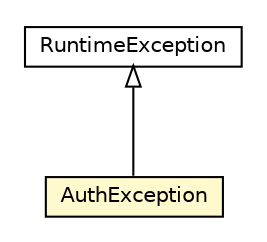 #!/usr/local/bin/dot
#
# Class diagram 
# Generated by UMLGraph version R5_6-24-gf6e263 (http://www.umlgraph.org/)
#

digraph G {
	edge [fontname="Helvetica",fontsize=10,labelfontname="Helvetica",labelfontsize=10];
	node [fontname="Helvetica",fontsize=10,shape=plaintext];
	nodesep=0.25;
	ranksep=0.5;
	// io.reinert.requestor.core.AuthException
	c13420 [label=<<table title="io.reinert.requestor.core.AuthException" border="0" cellborder="1" cellspacing="0" cellpadding="2" port="p" bgcolor="lemonChiffon" href="./AuthException.html">
		<tr><td><table border="0" cellspacing="0" cellpadding="1">
<tr><td align="center" balign="center"> AuthException </td></tr>
		</table></td></tr>
		</table>>, URL="./AuthException.html", fontname="Helvetica", fontcolor="black", fontsize=10.0];
	//io.reinert.requestor.core.AuthException extends java.lang.RuntimeException
	c13642:p -> c13420:p [dir=back,arrowtail=empty];
	// java.lang.RuntimeException
	c13642 [label=<<table title="java.lang.RuntimeException" border="0" cellborder="1" cellspacing="0" cellpadding="2" port="p" href="http://java.sun.com/j2se/1.4.2/docs/api/java/lang/RuntimeException.html">
		<tr><td><table border="0" cellspacing="0" cellpadding="1">
<tr><td align="center" balign="center"> RuntimeException </td></tr>
		</table></td></tr>
		</table>>, URL="http://java.sun.com/j2se/1.4.2/docs/api/java/lang/RuntimeException.html", fontname="Helvetica", fontcolor="black", fontsize=10.0];
}

